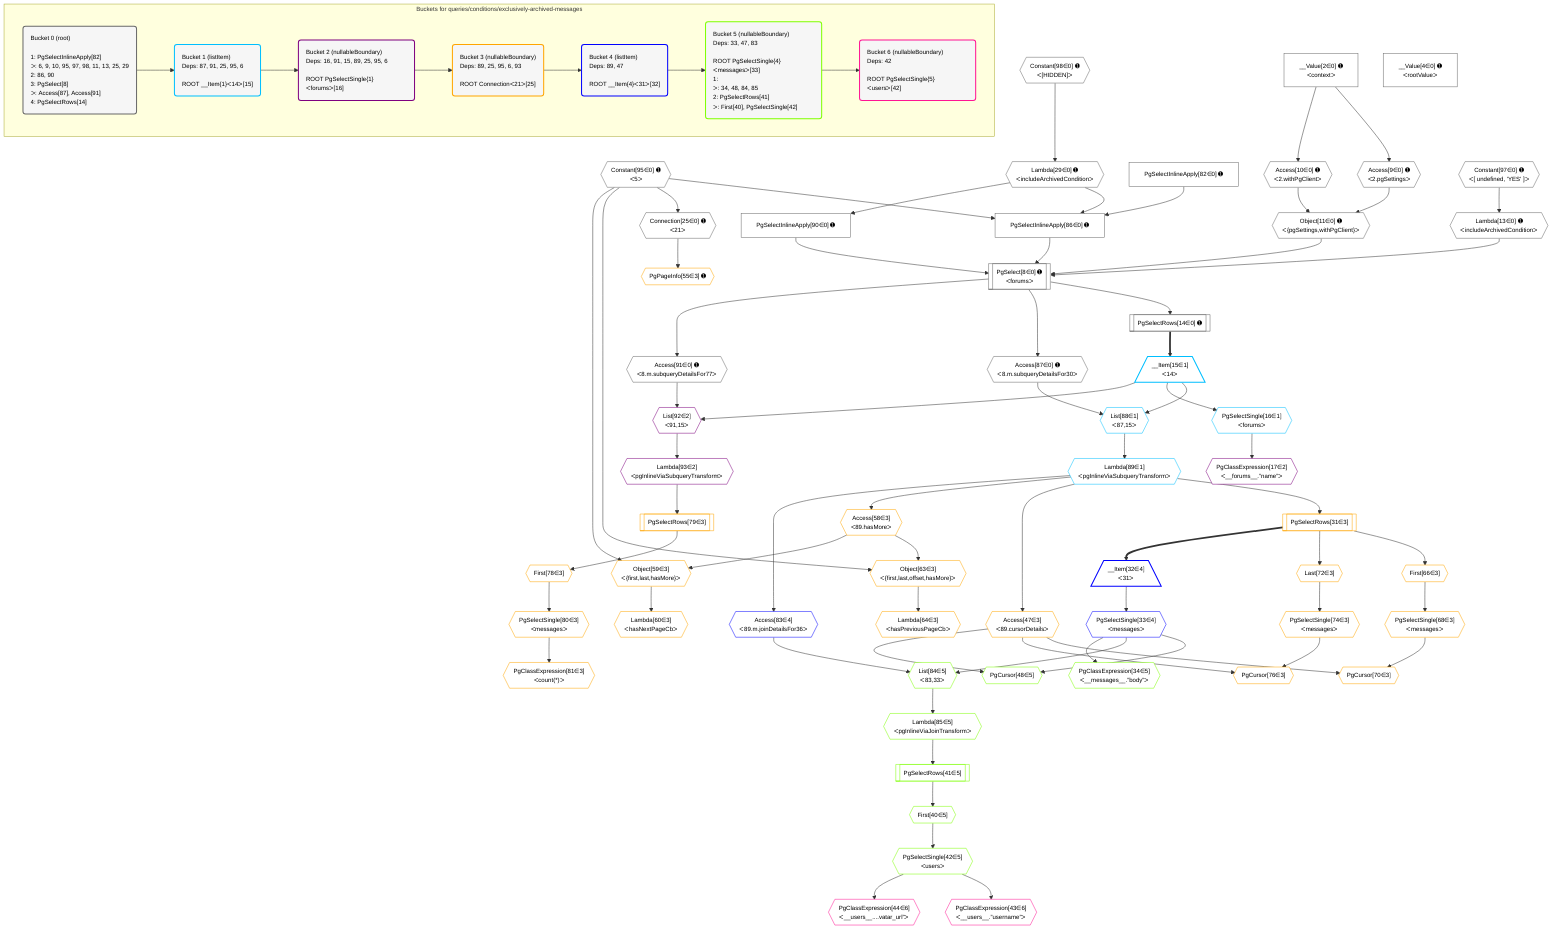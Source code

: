 %%{init: {'themeVariables': { 'fontSize': '12px'}}}%%
graph TD
    classDef path fill:#eee,stroke:#000,color:#000
    classDef plan fill:#fff,stroke-width:1px,color:#000
    classDef itemplan fill:#fff,stroke-width:2px,color:#000
    classDef unbatchedplan fill:#dff,stroke-width:1px,color:#000
    classDef sideeffectplan fill:#fcc,stroke-width:2px,color:#000
    classDef bucket fill:#f6f6f6,color:#000,stroke-width:2px,text-align:left


    %% plan dependencies
    PgSelect8[["PgSelect[8∈0] ➊<br />ᐸforumsᐳ"]]:::plan
    Object11{{"Object[11∈0] ➊<br />ᐸ{pgSettings,withPgClient}ᐳ"}}:::plan
    Lambda13{{"Lambda[13∈0] ➊<br />ᐸincludeArchivedConditionᐳ"}}:::plan
    PgSelectInlineApply86["PgSelectInlineApply[86∈0] ➊"]:::plan
    PgSelectInlineApply90["PgSelectInlineApply[90∈0] ➊"]:::plan
    Object11 & Lambda13 & PgSelectInlineApply86 & PgSelectInlineApply90 --> PgSelect8
    Constant95{{"Constant[95∈0] ➊<br />ᐸ5ᐳ"}}:::plan
    Lambda29{{"Lambda[29∈0] ➊<br />ᐸincludeArchivedConditionᐳ"}}:::plan
    PgSelectInlineApply82["PgSelectInlineApply[82∈0] ➊"]:::plan
    Constant95 & Lambda29 & PgSelectInlineApply82 --> PgSelectInlineApply86
    Access9{{"Access[9∈0] ➊<br />ᐸ2.pgSettingsᐳ"}}:::plan
    Access10{{"Access[10∈0] ➊<br />ᐸ2.withPgClientᐳ"}}:::plan
    Access9 & Access10 --> Object11
    __Value2["__Value[2∈0] ➊<br />ᐸcontextᐳ"]:::plan
    __Value2 --> Access9
    __Value2 --> Access10
    Constant97{{"Constant[97∈0] ➊<br />ᐸ[ undefined, 'YES' ]ᐳ"}}:::plan
    Constant97 --> Lambda13
    PgSelectRows14[["PgSelectRows[14∈0] ➊"]]:::plan
    PgSelect8 --> PgSelectRows14
    Connection25{{"Connection[25∈0] ➊<br />ᐸ21ᐳ"}}:::plan
    Constant95 --> Connection25
    Constant98{{"Constant[98∈0] ➊<br />ᐸ[HIDDEN]ᐳ"}}:::plan
    Constant98 --> Lambda29
    Access87{{"Access[87∈0] ➊<br />ᐸ8.m.subqueryDetailsFor30ᐳ"}}:::plan
    PgSelect8 --> Access87
    Lambda29 --> PgSelectInlineApply90
    Access91{{"Access[91∈0] ➊<br />ᐸ8.m.subqueryDetailsFor77ᐳ"}}:::plan
    PgSelect8 --> Access91
    __Value4["__Value[4∈0] ➊<br />ᐸrootValueᐳ"]:::plan
    List88{{"List[88∈1]<br />ᐸ87,15ᐳ"}}:::plan
    __Item15[/"__Item[15∈1]<br />ᐸ14ᐳ"\]:::itemplan
    Access87 & __Item15 --> List88
    PgSelectRows14 ==> __Item15
    PgSelectSingle16{{"PgSelectSingle[16∈1]<br />ᐸforumsᐳ"}}:::plan
    __Item15 --> PgSelectSingle16
    Lambda89{{"Lambda[89∈1]<br />ᐸpgInlineViaSubqueryTransformᐳ"}}:::plan
    List88 --> Lambda89
    List92{{"List[92∈2]<br />ᐸ91,15ᐳ"}}:::plan
    Access91 & __Item15 --> List92
    PgClassExpression17{{"PgClassExpression[17∈2]<br />ᐸ__forums__.”name”ᐳ"}}:::plan
    PgSelectSingle16 --> PgClassExpression17
    Lambda93{{"Lambda[93∈2]<br />ᐸpgInlineViaSubqueryTransformᐳ"}}:::plan
    List92 --> Lambda93
    Object63{{"Object[63∈3]<br />ᐸ{first,last,offset,hasMore}ᐳ"}}:::plan
    Access58{{"Access[58∈3]<br />ᐸ89.hasMoreᐳ"}}:::plan
    Constant95 & Access58 --> Object63
    Object59{{"Object[59∈3]<br />ᐸ{first,last,hasMore}ᐳ"}}:::plan
    Constant95 & Access58 --> Object59
    PgCursor70{{"PgCursor[70∈3]"}}:::plan
    PgSelectSingle68{{"PgSelectSingle[68∈3]<br />ᐸmessagesᐳ"}}:::plan
    Access47{{"Access[47∈3]<br />ᐸ89.cursorDetailsᐳ"}}:::plan
    PgSelectSingle68 & Access47 --> PgCursor70
    PgCursor76{{"PgCursor[76∈3]"}}:::plan
    PgSelectSingle74{{"PgSelectSingle[74∈3]<br />ᐸmessagesᐳ"}}:::plan
    PgSelectSingle74 & Access47 --> PgCursor76
    PgSelectRows31[["PgSelectRows[31∈3]"]]:::plan
    Lambda89 --> PgSelectRows31
    Lambda89 --> Access47
    PgPageInfo55{{"PgPageInfo[55∈3] ➊"}}:::plan
    Connection25 --> PgPageInfo55
    Lambda89 --> Access58
    Lambda60{{"Lambda[60∈3]<br />ᐸhasNextPageCbᐳ"}}:::plan
    Object59 --> Lambda60
    Lambda64{{"Lambda[64∈3]<br />ᐸhasPreviousPageCbᐳ"}}:::plan
    Object63 --> Lambda64
    First66{{"First[66∈3]"}}:::plan
    PgSelectRows31 --> First66
    First66 --> PgSelectSingle68
    Last72{{"Last[72∈3]"}}:::plan
    PgSelectRows31 --> Last72
    Last72 --> PgSelectSingle74
    First78{{"First[78∈3]"}}:::plan
    PgSelectRows79[["PgSelectRows[79∈3]"]]:::plan
    PgSelectRows79 --> First78
    Lambda93 --> PgSelectRows79
    PgSelectSingle80{{"PgSelectSingle[80∈3]<br />ᐸmessagesᐳ"}}:::plan
    First78 --> PgSelectSingle80
    PgClassExpression81{{"PgClassExpression[81∈3]<br />ᐸcount(*)ᐳ"}}:::plan
    PgSelectSingle80 --> PgClassExpression81
    __Item32[/"__Item[32∈4]<br />ᐸ31ᐳ"\]:::itemplan
    PgSelectRows31 ==> __Item32
    PgSelectSingle33{{"PgSelectSingle[33∈4]<br />ᐸmessagesᐳ"}}:::plan
    __Item32 --> PgSelectSingle33
    Access83{{"Access[83∈4]<br />ᐸ89.m.joinDetailsFor36ᐳ"}}:::plan
    Lambda89 --> Access83
    PgCursor48{{"PgCursor[48∈5]"}}:::plan
    PgSelectSingle33 & Access47 --> PgCursor48
    List84{{"List[84∈5]<br />ᐸ83,33ᐳ"}}:::plan
    Access83 & PgSelectSingle33 --> List84
    PgClassExpression34{{"PgClassExpression[34∈5]<br />ᐸ__messages__.”body”ᐳ"}}:::plan
    PgSelectSingle33 --> PgClassExpression34
    First40{{"First[40∈5]"}}:::plan
    PgSelectRows41[["PgSelectRows[41∈5]"]]:::plan
    PgSelectRows41 --> First40
    Lambda85{{"Lambda[85∈5]<br />ᐸpgInlineViaJoinTransformᐳ"}}:::plan
    Lambda85 --> PgSelectRows41
    PgSelectSingle42{{"PgSelectSingle[42∈5]<br />ᐸusersᐳ"}}:::plan
    First40 --> PgSelectSingle42
    List84 --> Lambda85
    PgClassExpression43{{"PgClassExpression[43∈6]<br />ᐸ__users__.”username”ᐳ"}}:::plan
    PgSelectSingle42 --> PgClassExpression43
    PgClassExpression44{{"PgClassExpression[44∈6]<br />ᐸ__users__....vatar_url”ᐳ"}}:::plan
    PgSelectSingle42 --> PgClassExpression44

    %% define steps

    subgraph "Buckets for queries/conditions/exclusively-archived-messages"
    Bucket0("Bucket 0 (root)<br /><br />1: PgSelectInlineApply[82]<br />ᐳ: 6, 9, 10, 95, 97, 98, 11, 13, 25, 29<br />2: 86, 90<br />3: PgSelect[8]<br />ᐳ: Access[87], Access[91]<br />4: PgSelectRows[14]"):::bucket
    classDef bucket0 stroke:#696969
    class Bucket0,__Value2,__Value4,PgSelect8,Access9,Access10,Object11,Lambda13,PgSelectRows14,Connection25,Lambda29,PgSelectInlineApply82,PgSelectInlineApply86,Access87,PgSelectInlineApply90,Access91,Constant95,Constant97,Constant98 bucket0
    Bucket1("Bucket 1 (listItem)<br />Deps: 87, 91, 25, 95, 6<br /><br />ROOT __Item{1}ᐸ14ᐳ[15]"):::bucket
    classDef bucket1 stroke:#00bfff
    class Bucket1,__Item15,PgSelectSingle16,List88,Lambda89 bucket1
    Bucket2("Bucket 2 (nullableBoundary)<br />Deps: 16, 91, 15, 89, 25, 95, 6<br /><br />ROOT PgSelectSingle{1}ᐸforumsᐳ[16]"):::bucket
    classDef bucket2 stroke:#7f007f
    class Bucket2,PgClassExpression17,List92,Lambda93 bucket2
    Bucket3("Bucket 3 (nullableBoundary)<br />Deps: 89, 25, 95, 6, 93<br /><br />ROOT Connectionᐸ21ᐳ[25]"):::bucket
    classDef bucket3 stroke:#ffa500
    class Bucket3,PgSelectRows31,Access47,PgPageInfo55,Access58,Object59,Lambda60,Object63,Lambda64,First66,PgSelectSingle68,PgCursor70,Last72,PgSelectSingle74,PgCursor76,First78,PgSelectRows79,PgSelectSingle80,PgClassExpression81 bucket3
    Bucket4("Bucket 4 (listItem)<br />Deps: 89, 47<br /><br />ROOT __Item{4}ᐸ31ᐳ[32]"):::bucket
    classDef bucket4 stroke:#0000ff
    class Bucket4,__Item32,PgSelectSingle33,Access83 bucket4
    Bucket5("Bucket 5 (nullableBoundary)<br />Deps: 33, 47, 83<br /><br />ROOT PgSelectSingle{4}ᐸmessagesᐳ[33]<br />1: <br />ᐳ: 34, 48, 84, 85<br />2: PgSelectRows[41]<br />ᐳ: First[40], PgSelectSingle[42]"):::bucket
    classDef bucket5 stroke:#7fff00
    class Bucket5,PgClassExpression34,First40,PgSelectRows41,PgSelectSingle42,PgCursor48,List84,Lambda85 bucket5
    Bucket6("Bucket 6 (nullableBoundary)<br />Deps: 42<br /><br />ROOT PgSelectSingle{5}ᐸusersᐳ[42]"):::bucket
    classDef bucket6 stroke:#ff1493
    class Bucket6,PgClassExpression43,PgClassExpression44 bucket6
    Bucket0 --> Bucket1
    Bucket1 --> Bucket2
    Bucket2 --> Bucket3
    Bucket3 --> Bucket4
    Bucket4 --> Bucket5
    Bucket5 --> Bucket6
    end